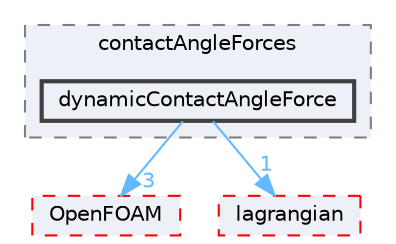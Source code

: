 digraph "src/regionFaModels/liquidFilm/subModels/kinematic/force/contactAngleForces/dynamicContactAngleForce"
{
 // LATEX_PDF_SIZE
  bgcolor="transparent";
  edge [fontname=Helvetica,fontsize=10,labelfontname=Helvetica,labelfontsize=10];
  node [fontname=Helvetica,fontsize=10,shape=box,height=0.2,width=0.4];
  compound=true
  subgraph clusterdir_671f143f1effae2919a4d108dca6d367 {
    graph [ bgcolor="#edf0f7", pencolor="grey50", label="contactAngleForces", fontname=Helvetica,fontsize=10 style="filled,dashed", URL="dir_671f143f1effae2919a4d108dca6d367.html",tooltip=""]
  dir_c3d118e24619317b009afcc473e14096 [label="dynamicContactAngleForce", fillcolor="#edf0f7", color="grey25", style="filled,bold", URL="dir_c3d118e24619317b009afcc473e14096.html",tooltip=""];
  }
  dir_c5473ff19b20e6ec4dfe5c310b3778a8 [label="OpenFOAM", fillcolor="#edf0f7", color="red", style="filled,dashed", URL="dir_c5473ff19b20e6ec4dfe5c310b3778a8.html",tooltip=""];
  dir_f8c25efc4b6f6a8502a42d5af7554d23 [label="lagrangian", fillcolor="#edf0f7", color="red", style="filled,dashed", URL="dir_f8c25efc4b6f6a8502a42d5af7554d23.html",tooltip=""];
  dir_c3d118e24619317b009afcc473e14096->dir_c5473ff19b20e6ec4dfe5c310b3778a8 [headlabel="3", labeldistance=1.5 headhref="dir_001074_002695.html" href="dir_001074_002695.html" color="steelblue1" fontcolor="steelblue1"];
  dir_c3d118e24619317b009afcc473e14096->dir_f8c25efc4b6f6a8502a42d5af7554d23 [headlabel="1", labeldistance=1.5 headhref="dir_001074_002071.html" href="dir_001074_002071.html" color="steelblue1" fontcolor="steelblue1"];
}

